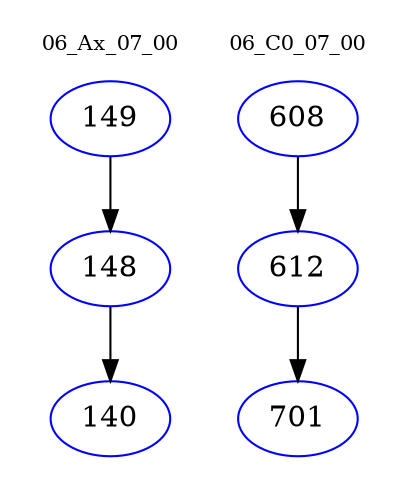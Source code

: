 digraph{
subgraph cluster_0 {
color = white
label = "06_Ax_07_00";
fontsize=10;
T0_149 [label="149", color="blue"]
T0_149 -> T0_148 [color="black"]
T0_148 [label="148", color="blue"]
T0_148 -> T0_140 [color="black"]
T0_140 [label="140", color="blue"]
}
subgraph cluster_1 {
color = white
label = "06_C0_07_00";
fontsize=10;
T1_608 [label="608", color="blue"]
T1_608 -> T1_612 [color="black"]
T1_612 [label="612", color="blue"]
T1_612 -> T1_701 [color="black"]
T1_701 [label="701", color="blue"]
}
}
